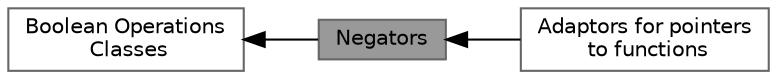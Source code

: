 digraph "Negators"
{
 // LATEX_PDF_SIZE
  bgcolor="transparent";
  edge [fontname=Helvetica,fontsize=10,labelfontname=Helvetica,labelfontsize=10];
  node [fontname=Helvetica,fontsize=10,shape=box,height=0.2,width=0.4];
  rankdir=LR;
  Node2 [id="Node000002",label="Boolean Operations\l Classes",height=0.2,width=0.4,color="grey40", fillcolor="white", style="filled",URL="$group__logical__functors.html",tooltip=" "];
  Node1 [id="Node000001",label="Negators",height=0.2,width=0.4,color="gray40", fillcolor="grey60", style="filled", fontcolor="black",tooltip=" "];
  Node3 [id="Node000003",label="Adaptors for pointers\l to functions",height=0.2,width=0.4,color="grey40", fillcolor="white", style="filled",URL="$group__pointer__adaptors.html",tooltip=" "];
  Node2->Node1 [shape=plaintext, dir="back", style="solid"];
  Node1->Node3 [shape=plaintext, dir="back", style="solid"];
}
